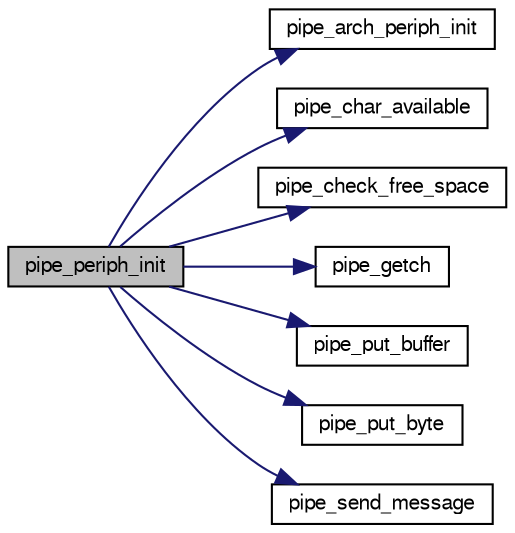 digraph "pipe_periph_init"
{
  edge [fontname="FreeSans",fontsize="10",labelfontname="FreeSans",labelfontsize="10"];
  node [fontname="FreeSans",fontsize="10",shape=record];
  rankdir="LR";
  Node1 [label="pipe_periph_init",height=0.2,width=0.4,color="black", fillcolor="grey75", style="filled", fontcolor="black"];
  Node1 -> Node2 [color="midnightblue",fontsize="10",style="solid",fontname="FreeSans"];
  Node2 [label="pipe_arch_periph_init",height=0.2,width=0.4,color="black", fillcolor="white", style="filled",URL="$linux_2mcu__periph_2pipe__arch_8c.html#a9a552cafb117e80a56acc9e51e4f1def",tooltip="Initialize the PIPE peripheral. "];
  Node1 -> Node3 [color="midnightblue",fontsize="10",style="solid",fontname="FreeSans"];
  Node3 [label="pipe_char_available",height=0.2,width=0.4,color="black", fillcolor="white", style="filled",URL="$linux_2mcu__periph_2pipe__arch_8c.html#a9321cb9d258dc7cf5d63c1a826cb4da8",tooltip="Get number of bytes available in receive buffer. "];
  Node1 -> Node4 [color="midnightblue",fontsize="10",style="solid",fontname="FreeSans"];
  Node4 [label="pipe_check_free_space",height=0.2,width=0.4,color="black", fillcolor="white", style="filled",URL="$pipe_8c.html#a684edf11ecce1ddc81c2f502d0157fb0",tooltip="Check if there is enough free space in the transmit buffer. "];
  Node1 -> Node5 [color="midnightblue",fontsize="10",style="solid",fontname="FreeSans"];
  Node5 [label="pipe_getch",height=0.2,width=0.4,color="black", fillcolor="white", style="filled",URL="$linux_2mcu__periph_2pipe__arch_8c.html#a97d6c27da74c8a17a29d7148fa60f0b1",tooltip="Get the last character from the receive buffer. "];
  Node1 -> Node6 [color="midnightblue",fontsize="10",style="solid",fontname="FreeSans"];
  Node6 [label="pipe_put_buffer",height=0.2,width=0.4,color="black", fillcolor="white", style="filled",URL="$pipe_8c.html#a626ccada048c39838bef85aa05447378"];
  Node1 -> Node7 [color="midnightblue",fontsize="10",style="solid",fontname="FreeSans"];
  Node7 [label="pipe_put_byte",height=0.2,width=0.4,color="black", fillcolor="white", style="filled",URL="$pipe_8c.html#a0a1e1d8557ee5800f8902cdc16d6c2cb",tooltip="Add one data byte to the tx buffer. "];
  Node1 -> Node8 [color="midnightblue",fontsize="10",style="solid",fontname="FreeSans"];
  Node8 [label="pipe_send_message",height=0.2,width=0.4,color="black", fillcolor="white", style="filled",URL="$linux_2mcu__periph_2pipe__arch_8c.html#ad32c37b53788cd4215e6bdec33d4c631",tooltip="Send a message. "];
}
